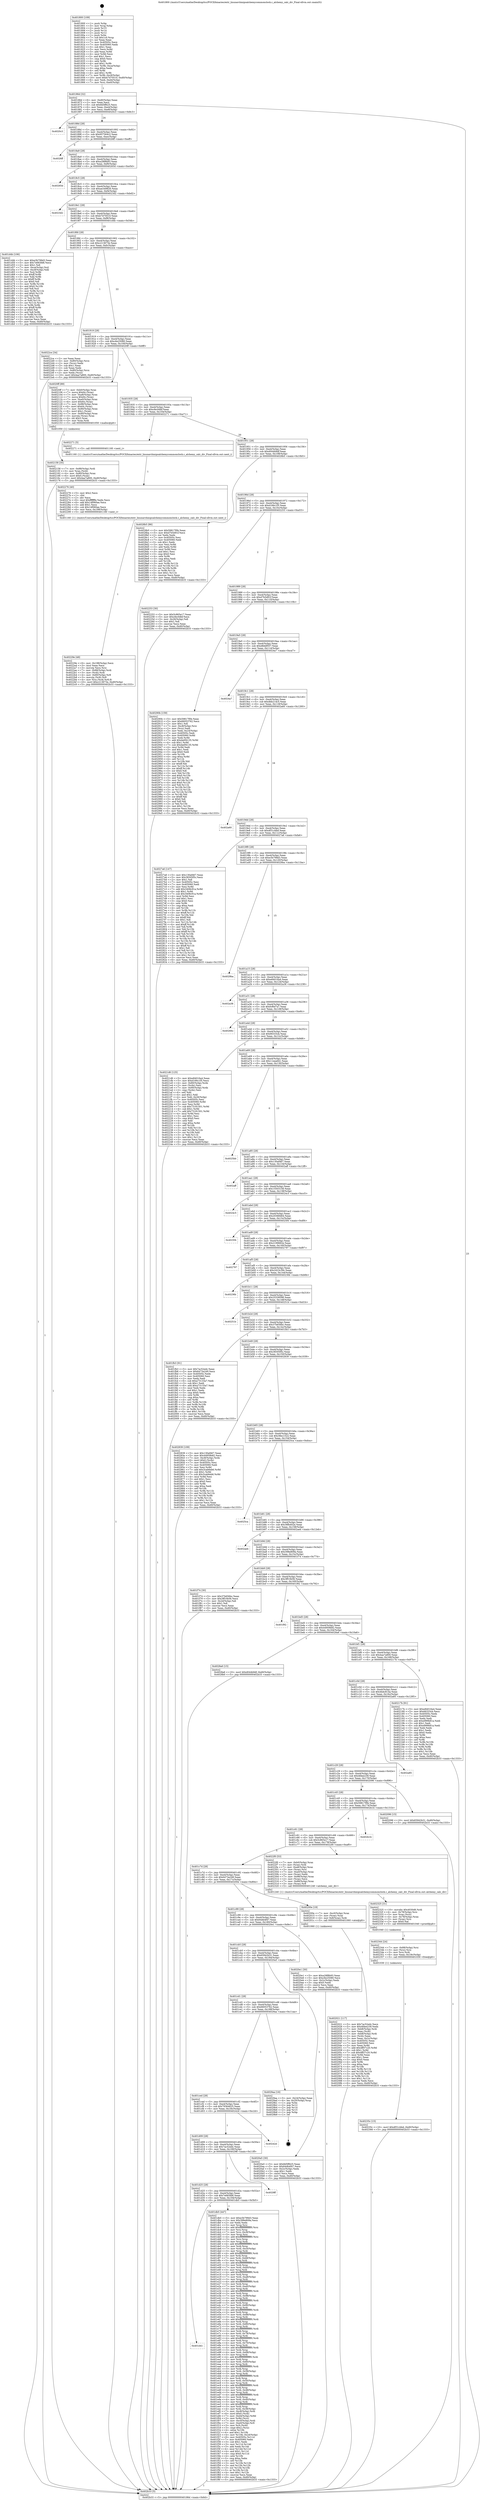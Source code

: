 digraph "0x401800" {
  label = "0x401800 (/mnt/c/Users/mathe/Desktop/tcc/POCII/binaries/extr_linuxarchmipsalchemycommonclock.c_alchemy_calc_div_Final-ollvm.out::main(0))"
  labelloc = "t"
  node[shape=record]

  Entry [label="",width=0.3,height=0.3,shape=circle,fillcolor=black,style=filled]
  "0x40186d" [label="{
     0x40186d [32]\l
     | [instrs]\l
     &nbsp;&nbsp;0x40186d \<+6\>: mov -0xd0(%rbp),%eax\l
     &nbsp;&nbsp;0x401873 \<+2\>: mov %eax,%ecx\l
     &nbsp;&nbsp;0x401875 \<+6\>: sub $0x8d5ff425,%ecx\l
     &nbsp;&nbsp;0x40187b \<+6\>: mov %eax,-0xe4(%rbp)\l
     &nbsp;&nbsp;0x401881 \<+6\>: mov %ecx,-0xe8(%rbp)\l
     &nbsp;&nbsp;0x401887 \<+6\>: je 00000000004020c3 \<main+0x8c3\>\l
  }"]
  "0x4020c3" [label="{
     0x4020c3\l
  }", style=dashed]
  "0x40188d" [label="{
     0x40188d [28]\l
     | [instrs]\l
     &nbsp;&nbsp;0x40188d \<+5\>: jmp 0000000000401892 \<main+0x92\>\l
     &nbsp;&nbsp;0x401892 \<+6\>: mov -0xe4(%rbp),%eax\l
     &nbsp;&nbsp;0x401898 \<+5\>: sub $0x957564c2,%eax\l
     &nbsp;&nbsp;0x40189d \<+6\>: mov %eax,-0xec(%rbp)\l
     &nbsp;&nbsp;0x4018a3 \<+6\>: je 00000000004026ff \<main+0xeff\>\l
  }"]
  Exit [label="",width=0.3,height=0.3,shape=circle,fillcolor=black,style=filled,peripheries=2]
  "0x4026ff" [label="{
     0x4026ff\l
  }", style=dashed]
  "0x4018a9" [label="{
     0x4018a9 [28]\l
     | [instrs]\l
     &nbsp;&nbsp;0x4018a9 \<+5\>: jmp 00000000004018ae \<main+0xae\>\l
     &nbsp;&nbsp;0x4018ae \<+6\>: mov -0xe4(%rbp),%eax\l
     &nbsp;&nbsp;0x4018b4 \<+5\>: sub $0xa28f8b93,%eax\l
     &nbsp;&nbsp;0x4018b9 \<+6\>: mov %eax,-0xf0(%rbp)\l
     &nbsp;&nbsp;0x4018bf \<+6\>: je 000000000040265d \<main+0xe5d\>\l
  }"]
  "0x40235c" [label="{
     0x40235c [15]\l
     | [instrs]\l
     &nbsp;&nbsp;0x40235c \<+10\>: movl $0xdf31cbbd,-0xd0(%rbp)\l
     &nbsp;&nbsp;0x402366 \<+5\>: jmp 0000000000402b33 \<main+0x1333\>\l
  }"]
  "0x40265d" [label="{
     0x40265d\l
  }", style=dashed]
  "0x4018c5" [label="{
     0x4018c5 [28]\l
     | [instrs]\l
     &nbsp;&nbsp;0x4018c5 \<+5\>: jmp 00000000004018ca \<main+0xca\>\l
     &nbsp;&nbsp;0x4018ca \<+6\>: mov -0xe4(%rbp),%eax\l
     &nbsp;&nbsp;0x4018d0 \<+5\>: sub $0xae349826,%eax\l
     &nbsp;&nbsp;0x4018d5 \<+6\>: mov %eax,-0xf4(%rbp)\l
     &nbsp;&nbsp;0x4018db \<+6\>: je 00000000004023d2 \<main+0xbd2\>\l
  }"]
  "0x402344" [label="{
     0x402344 [24]\l
     | [instrs]\l
     &nbsp;&nbsp;0x402344 \<+7\>: mov -0x88(%rbp),%rsi\l
     &nbsp;&nbsp;0x40234b \<+3\>: mov (%rsi),%rsi\l
     &nbsp;&nbsp;0x40234e \<+3\>: mov %rsi,%rdi\l
     &nbsp;&nbsp;0x402351 \<+6\>: mov %eax,-0x19c(%rbp)\l
     &nbsp;&nbsp;0x402357 \<+5\>: call 0000000000401030 \<free@plt\>\l
     | [calls]\l
     &nbsp;&nbsp;0x401030 \{1\} (unknown)\l
  }"]
  "0x4023d2" [label="{
     0x4023d2\l
  }", style=dashed]
  "0x4018e1" [label="{
     0x4018e1 [28]\l
     | [instrs]\l
     &nbsp;&nbsp;0x4018e1 \<+5\>: jmp 00000000004018e6 \<main+0xe6\>\l
     &nbsp;&nbsp;0x4018e6 \<+6\>: mov -0xe4(%rbp),%eax\l
     &nbsp;&nbsp;0x4018ec \<+5\>: sub $0xb7d70510,%eax\l
     &nbsp;&nbsp;0x4018f1 \<+6\>: mov %eax,-0xf8(%rbp)\l
     &nbsp;&nbsp;0x4018f7 \<+6\>: je 0000000000401d4b \<main+0x54b\>\l
  }"]
  "0x402325" [label="{
     0x402325 [31]\l
     | [instrs]\l
     &nbsp;&nbsp;0x402325 \<+10\>: movabs $0x4030d6,%rdi\l
     &nbsp;&nbsp;0x40232f \<+4\>: mov -0x78(%rbp),%rsi\l
     &nbsp;&nbsp;0x402333 \<+3\>: mov %rax,(%rsi)\l
     &nbsp;&nbsp;0x402336 \<+4\>: mov -0x78(%rbp),%rax\l
     &nbsp;&nbsp;0x40233a \<+3\>: mov (%rax),%rsi\l
     &nbsp;&nbsp;0x40233d \<+2\>: mov $0x0,%al\l
     &nbsp;&nbsp;0x40233f \<+5\>: call 0000000000401040 \<printf@plt\>\l
     | [calls]\l
     &nbsp;&nbsp;0x401040 \{1\} (unknown)\l
  }"]
  "0x401d4b" [label="{
     0x401d4b [106]\l
     | [instrs]\l
     &nbsp;&nbsp;0x401d4b \<+5\>: mov $0xe3b799d3,%eax\l
     &nbsp;&nbsp;0x401d50 \<+5\>: mov $0x7e683fd6,%ecx\l
     &nbsp;&nbsp;0x401d55 \<+2\>: mov $0x1,%dl\l
     &nbsp;&nbsp;0x401d57 \<+7\>: mov -0xca(%rbp),%sil\l
     &nbsp;&nbsp;0x401d5e \<+7\>: mov -0xc9(%rbp),%dil\l
     &nbsp;&nbsp;0x401d65 \<+3\>: mov %sil,%r8b\l
     &nbsp;&nbsp;0x401d68 \<+4\>: xor $0xff,%r8b\l
     &nbsp;&nbsp;0x401d6c \<+3\>: mov %dil,%r9b\l
     &nbsp;&nbsp;0x401d6f \<+4\>: xor $0xff,%r9b\l
     &nbsp;&nbsp;0x401d73 \<+3\>: xor $0x0,%dl\l
     &nbsp;&nbsp;0x401d76 \<+3\>: mov %r8b,%r10b\l
     &nbsp;&nbsp;0x401d79 \<+4\>: and $0x0,%r10b\l
     &nbsp;&nbsp;0x401d7d \<+3\>: and %dl,%sil\l
     &nbsp;&nbsp;0x401d80 \<+3\>: mov %r9b,%r11b\l
     &nbsp;&nbsp;0x401d83 \<+4\>: and $0x0,%r11b\l
     &nbsp;&nbsp;0x401d87 \<+3\>: and %dl,%dil\l
     &nbsp;&nbsp;0x401d8a \<+3\>: or %sil,%r10b\l
     &nbsp;&nbsp;0x401d8d \<+3\>: or %dil,%r11b\l
     &nbsp;&nbsp;0x401d90 \<+3\>: xor %r11b,%r10b\l
     &nbsp;&nbsp;0x401d93 \<+3\>: or %r9b,%r8b\l
     &nbsp;&nbsp;0x401d96 \<+4\>: xor $0xff,%r8b\l
     &nbsp;&nbsp;0x401d9a \<+3\>: or $0x0,%dl\l
     &nbsp;&nbsp;0x401d9d \<+3\>: and %dl,%r8b\l
     &nbsp;&nbsp;0x401da0 \<+3\>: or %r8b,%r10b\l
     &nbsp;&nbsp;0x401da3 \<+4\>: test $0x1,%r10b\l
     &nbsp;&nbsp;0x401da7 \<+3\>: cmovne %ecx,%eax\l
     &nbsp;&nbsp;0x401daa \<+6\>: mov %eax,-0xd0(%rbp)\l
     &nbsp;&nbsp;0x401db0 \<+5\>: jmp 0000000000402b33 \<main+0x1333\>\l
  }"]
  "0x4018fd" [label="{
     0x4018fd [28]\l
     | [instrs]\l
     &nbsp;&nbsp;0x4018fd \<+5\>: jmp 0000000000401902 \<main+0x102\>\l
     &nbsp;&nbsp;0x401902 \<+6\>: mov -0xe4(%rbp),%eax\l
     &nbsp;&nbsp;0x401908 \<+5\>: sub $0xc213673e,%eax\l
     &nbsp;&nbsp;0x40190d \<+6\>: mov %eax,-0xfc(%rbp)\l
     &nbsp;&nbsp;0x401913 \<+6\>: je 00000000004022ce \<main+0xace\>\l
  }"]
  "0x402b33" [label="{
     0x402b33 [5]\l
     | [instrs]\l
     &nbsp;&nbsp;0x402b33 \<+5\>: jmp 000000000040186d \<main+0x6d\>\l
  }"]
  "0x401800" [label="{
     0x401800 [109]\l
     | [instrs]\l
     &nbsp;&nbsp;0x401800 \<+1\>: push %rbp\l
     &nbsp;&nbsp;0x401801 \<+3\>: mov %rsp,%rbp\l
     &nbsp;&nbsp;0x401804 \<+2\>: push %r15\l
     &nbsp;&nbsp;0x401806 \<+2\>: push %r14\l
     &nbsp;&nbsp;0x401808 \<+2\>: push %r12\l
     &nbsp;&nbsp;0x40180a \<+1\>: push %rbx\l
     &nbsp;&nbsp;0x40180b \<+7\>: sub $0x1c0,%rsp\l
     &nbsp;&nbsp;0x401812 \<+2\>: xor %eax,%eax\l
     &nbsp;&nbsp;0x401814 \<+7\>: mov 0x40505c,%ecx\l
     &nbsp;&nbsp;0x40181b \<+7\>: mov 0x405060,%edx\l
     &nbsp;&nbsp;0x401822 \<+3\>: sub $0x1,%eax\l
     &nbsp;&nbsp;0x401825 \<+3\>: mov %ecx,%r8d\l
     &nbsp;&nbsp;0x401828 \<+3\>: add %eax,%r8d\l
     &nbsp;&nbsp;0x40182b \<+4\>: imul %r8d,%ecx\l
     &nbsp;&nbsp;0x40182f \<+3\>: and $0x1,%ecx\l
     &nbsp;&nbsp;0x401832 \<+3\>: cmp $0x0,%ecx\l
     &nbsp;&nbsp;0x401835 \<+4\>: sete %r9b\l
     &nbsp;&nbsp;0x401839 \<+4\>: and $0x1,%r9b\l
     &nbsp;&nbsp;0x40183d \<+7\>: mov %r9b,-0xca(%rbp)\l
     &nbsp;&nbsp;0x401844 \<+3\>: cmp $0xa,%edx\l
     &nbsp;&nbsp;0x401847 \<+4\>: setl %r9b\l
     &nbsp;&nbsp;0x40184b \<+4\>: and $0x1,%r9b\l
     &nbsp;&nbsp;0x40184f \<+7\>: mov %r9b,-0xc9(%rbp)\l
     &nbsp;&nbsp;0x401856 \<+10\>: movl $0xb7d70510,-0xd0(%rbp)\l
     &nbsp;&nbsp;0x401860 \<+6\>: mov %edi,-0xd4(%rbp)\l
     &nbsp;&nbsp;0x401866 \<+7\>: mov %rsi,-0xe0(%rbp)\l
  }"]
  "0x40229e" [label="{
     0x40229e [48]\l
     | [instrs]\l
     &nbsp;&nbsp;0x40229e \<+6\>: mov -0x198(%rbp),%ecx\l
     &nbsp;&nbsp;0x4022a4 \<+3\>: imul %eax,%ecx\l
     &nbsp;&nbsp;0x4022a7 \<+3\>: movslq %ecx,%rsi\l
     &nbsp;&nbsp;0x4022aa \<+7\>: mov -0x88(%rbp),%rdi\l
     &nbsp;&nbsp;0x4022b1 \<+3\>: mov (%rdi),%rdi\l
     &nbsp;&nbsp;0x4022b4 \<+4\>: mov -0x80(%rbp),%r8\l
     &nbsp;&nbsp;0x4022b8 \<+3\>: movslq (%r8),%r8\l
     &nbsp;&nbsp;0x4022bb \<+4\>: mov %rsi,(%rdi,%r8,8)\l
     &nbsp;&nbsp;0x4022bf \<+10\>: movl $0xc213673e,-0xd0(%rbp)\l
     &nbsp;&nbsp;0x4022c9 \<+5\>: jmp 0000000000402b33 \<main+0x1333\>\l
  }"]
  "0x4022ce" [label="{
     0x4022ce [34]\l
     | [instrs]\l
     &nbsp;&nbsp;0x4022ce \<+2\>: xor %eax,%eax\l
     &nbsp;&nbsp;0x4022d0 \<+4\>: mov -0x80(%rbp),%rcx\l
     &nbsp;&nbsp;0x4022d4 \<+2\>: mov (%rcx),%edx\l
     &nbsp;&nbsp;0x4022d6 \<+3\>: sub $0x1,%eax\l
     &nbsp;&nbsp;0x4022d9 \<+2\>: sub %eax,%edx\l
     &nbsp;&nbsp;0x4022db \<+4\>: mov -0x80(%rbp),%rcx\l
     &nbsp;&nbsp;0x4022df \<+2\>: mov %edx,(%rcx)\l
     &nbsp;&nbsp;0x4022e1 \<+10\>: movl $0x4aa7a800,-0xd0(%rbp)\l
     &nbsp;&nbsp;0x4022eb \<+5\>: jmp 0000000000402b33 \<main+0x1333\>\l
  }"]
  "0x401919" [label="{
     0x401919 [28]\l
     | [instrs]\l
     &nbsp;&nbsp;0x401919 \<+5\>: jmp 000000000040191e \<main+0x11e\>\l
     &nbsp;&nbsp;0x40191e \<+6\>: mov -0xe4(%rbp),%eax\l
     &nbsp;&nbsp;0x401924 \<+5\>: sub $0xc6e25080,%eax\l
     &nbsp;&nbsp;0x401929 \<+6\>: mov %eax,-0x100(%rbp)\l
     &nbsp;&nbsp;0x40192f \<+6\>: je 00000000004020ff \<main+0x8ff\>\l
  }"]
  "0x402276" [label="{
     0x402276 [40]\l
     | [instrs]\l
     &nbsp;&nbsp;0x402276 \<+5\>: mov $0x2,%ecx\l
     &nbsp;&nbsp;0x40227b \<+1\>: cltd\l
     &nbsp;&nbsp;0x40227c \<+2\>: idiv %ecx\l
     &nbsp;&nbsp;0x40227e \<+6\>: imul $0xfffffffe,%edx,%ecx\l
     &nbsp;&nbsp;0x402284 \<+6\>: add $0x14f060ae,%ecx\l
     &nbsp;&nbsp;0x40228a \<+3\>: add $0x1,%ecx\l
     &nbsp;&nbsp;0x40228d \<+6\>: sub $0x14f060ae,%ecx\l
     &nbsp;&nbsp;0x402293 \<+6\>: mov %ecx,-0x198(%rbp)\l
     &nbsp;&nbsp;0x402299 \<+5\>: call 0000000000401160 \<next_i\>\l
     | [calls]\l
     &nbsp;&nbsp;0x401160 \{1\} (/mnt/c/Users/mathe/Desktop/tcc/POCII/binaries/extr_linuxarchmipsalchemycommonclock.c_alchemy_calc_div_Final-ollvm.out::next_i)\l
  }"]
  "0x4020ff" [label="{
     0x4020ff [89]\l
     | [instrs]\l
     &nbsp;&nbsp;0x4020ff \<+7\>: mov -0xb0(%rbp),%rax\l
     &nbsp;&nbsp;0x402106 \<+7\>: movq $0x64,(%rax)\l
     &nbsp;&nbsp;0x40210d \<+7\>: mov -0xa8(%rbp),%rax\l
     &nbsp;&nbsp;0x402114 \<+7\>: movq $0x64,(%rax)\l
     &nbsp;&nbsp;0x40211b \<+7\>: mov -0xa0(%rbp),%rax\l
     &nbsp;&nbsp;0x402122 \<+6\>: movl $0x64,(%rax)\l
     &nbsp;&nbsp;0x402128 \<+7\>: mov -0x98(%rbp),%rax\l
     &nbsp;&nbsp;0x40212f \<+6\>: movl $0x64,(%rax)\l
     &nbsp;&nbsp;0x402135 \<+7\>: mov -0x90(%rbp),%rax\l
     &nbsp;&nbsp;0x40213c \<+6\>: movl $0x1,(%rax)\l
     &nbsp;&nbsp;0x402142 \<+7\>: mov -0x90(%rbp),%rax\l
     &nbsp;&nbsp;0x402149 \<+3\>: movslq (%rax),%rax\l
     &nbsp;&nbsp;0x40214c \<+4\>: shl $0x3,%rax\l
     &nbsp;&nbsp;0x402150 \<+3\>: mov %rax,%rdi\l
     &nbsp;&nbsp;0x402153 \<+5\>: call 0000000000401050 \<malloc@plt\>\l
     | [calls]\l
     &nbsp;&nbsp;0x401050 \{1\} (unknown)\l
  }"]
  "0x401935" [label="{
     0x401935 [28]\l
     | [instrs]\l
     &nbsp;&nbsp;0x401935 \<+5\>: jmp 000000000040193a \<main+0x13a\>\l
     &nbsp;&nbsp;0x40193a \<+6\>: mov -0xe4(%rbp),%eax\l
     &nbsp;&nbsp;0x401940 \<+5\>: sub $0xcfec0dbf,%eax\l
     &nbsp;&nbsp;0x401945 \<+6\>: mov %eax,-0x104(%rbp)\l
     &nbsp;&nbsp;0x40194b \<+6\>: je 0000000000402271 \<main+0xa71\>\l
  }"]
  "0x402158" [label="{
     0x402158 [35]\l
     | [instrs]\l
     &nbsp;&nbsp;0x402158 \<+7\>: mov -0x88(%rbp),%rdi\l
     &nbsp;&nbsp;0x40215f \<+3\>: mov %rax,(%rdi)\l
     &nbsp;&nbsp;0x402162 \<+4\>: mov -0x80(%rbp),%rax\l
     &nbsp;&nbsp;0x402166 \<+6\>: movl $0x0,(%rax)\l
     &nbsp;&nbsp;0x40216c \<+10\>: movl $0x4aa7a800,-0xd0(%rbp)\l
     &nbsp;&nbsp;0x402176 \<+5\>: jmp 0000000000402b33 \<main+0x1333\>\l
  }"]
  "0x402271" [label="{
     0x402271 [5]\l
     | [instrs]\l
     &nbsp;&nbsp;0x402271 \<+5\>: call 0000000000401160 \<next_i\>\l
     | [calls]\l
     &nbsp;&nbsp;0x401160 \{1\} (/mnt/c/Users/mathe/Desktop/tcc/POCII/binaries/extr_linuxarchmipsalchemycommonclock.c_alchemy_calc_div_Final-ollvm.out::next_i)\l
  }"]
  "0x401951" [label="{
     0x401951 [28]\l
     | [instrs]\l
     &nbsp;&nbsp;0x401951 \<+5\>: jmp 0000000000401956 \<main+0x156\>\l
     &nbsp;&nbsp;0x401956 \<+6\>: mov -0xe4(%rbp),%eax\l
     &nbsp;&nbsp;0x40195c \<+5\>: sub $0xd044b9df,%eax\l
     &nbsp;&nbsp;0x401961 \<+6\>: mov %eax,-0x108(%rbp)\l
     &nbsp;&nbsp;0x401967 \<+6\>: je 00000000004028b5 \<main+0x10b5\>\l
  }"]
  "0x402021" [label="{
     0x402021 [117]\l
     | [instrs]\l
     &nbsp;&nbsp;0x402021 \<+5\>: mov $0x7ac52edc,%ecx\l
     &nbsp;&nbsp;0x402026 \<+5\>: mov $0x4fdee239,%edx\l
     &nbsp;&nbsp;0x40202b \<+7\>: mov -0xb8(%rbp),%rdi\l
     &nbsp;&nbsp;0x402032 \<+2\>: mov %eax,(%rdi)\l
     &nbsp;&nbsp;0x402034 \<+7\>: mov -0xb8(%rbp),%rdi\l
     &nbsp;&nbsp;0x40203b \<+2\>: mov (%rdi),%eax\l
     &nbsp;&nbsp;0x40203d \<+3\>: mov %eax,-0x2c(%rbp)\l
     &nbsp;&nbsp;0x402040 \<+7\>: mov 0x40505c,%eax\l
     &nbsp;&nbsp;0x402047 \<+7\>: mov 0x405060,%esi\l
     &nbsp;&nbsp;0x40204e \<+3\>: mov %eax,%r8d\l
     &nbsp;&nbsp;0x402051 \<+7\>: add $0x4ff37c20,%r8d\l
     &nbsp;&nbsp;0x402058 \<+4\>: sub $0x1,%r8d\l
     &nbsp;&nbsp;0x40205c \<+7\>: sub $0x4ff37c20,%r8d\l
     &nbsp;&nbsp;0x402063 \<+4\>: imul %r8d,%eax\l
     &nbsp;&nbsp;0x402067 \<+3\>: and $0x1,%eax\l
     &nbsp;&nbsp;0x40206a \<+3\>: cmp $0x0,%eax\l
     &nbsp;&nbsp;0x40206d \<+4\>: sete %r9b\l
     &nbsp;&nbsp;0x402071 \<+3\>: cmp $0xa,%esi\l
     &nbsp;&nbsp;0x402074 \<+4\>: setl %r10b\l
     &nbsp;&nbsp;0x402078 \<+3\>: mov %r9b,%r11b\l
     &nbsp;&nbsp;0x40207b \<+3\>: and %r10b,%r11b\l
     &nbsp;&nbsp;0x40207e \<+3\>: xor %r10b,%r9b\l
     &nbsp;&nbsp;0x402081 \<+3\>: or %r9b,%r11b\l
     &nbsp;&nbsp;0x402084 \<+4\>: test $0x1,%r11b\l
     &nbsp;&nbsp;0x402088 \<+3\>: cmovne %edx,%ecx\l
     &nbsp;&nbsp;0x40208b \<+6\>: mov %ecx,-0xd0(%rbp)\l
     &nbsp;&nbsp;0x402091 \<+5\>: jmp 0000000000402b33 \<main+0x1333\>\l
  }"]
  "0x4028b5" [label="{
     0x4028b5 [86]\l
     | [instrs]\l
     &nbsp;&nbsp;0x4028b5 \<+5\>: mov $0x59817f0b,%eax\l
     &nbsp;&nbsp;0x4028ba \<+5\>: mov $0xd7b5d91f,%ecx\l
     &nbsp;&nbsp;0x4028bf \<+2\>: xor %edx,%edx\l
     &nbsp;&nbsp;0x4028c1 \<+7\>: mov 0x40505c,%esi\l
     &nbsp;&nbsp;0x4028c8 \<+7\>: mov 0x405060,%edi\l
     &nbsp;&nbsp;0x4028cf \<+3\>: sub $0x1,%edx\l
     &nbsp;&nbsp;0x4028d2 \<+3\>: mov %esi,%r8d\l
     &nbsp;&nbsp;0x4028d5 \<+3\>: add %edx,%r8d\l
     &nbsp;&nbsp;0x4028d8 \<+4\>: imul %r8d,%esi\l
     &nbsp;&nbsp;0x4028dc \<+3\>: and $0x1,%esi\l
     &nbsp;&nbsp;0x4028df \<+3\>: cmp $0x0,%esi\l
     &nbsp;&nbsp;0x4028e2 \<+4\>: sete %r9b\l
     &nbsp;&nbsp;0x4028e6 \<+3\>: cmp $0xa,%edi\l
     &nbsp;&nbsp;0x4028e9 \<+4\>: setl %r10b\l
     &nbsp;&nbsp;0x4028ed \<+3\>: mov %r9b,%r11b\l
     &nbsp;&nbsp;0x4028f0 \<+3\>: and %r10b,%r11b\l
     &nbsp;&nbsp;0x4028f3 \<+3\>: xor %r10b,%r9b\l
     &nbsp;&nbsp;0x4028f6 \<+3\>: or %r9b,%r11b\l
     &nbsp;&nbsp;0x4028f9 \<+4\>: test $0x1,%r11b\l
     &nbsp;&nbsp;0x4028fd \<+3\>: cmovne %ecx,%eax\l
     &nbsp;&nbsp;0x402900 \<+6\>: mov %eax,-0xd0(%rbp)\l
     &nbsp;&nbsp;0x402906 \<+5\>: jmp 0000000000402b33 \<main+0x1333\>\l
  }"]
  "0x40196d" [label="{
     0x40196d [28]\l
     | [instrs]\l
     &nbsp;&nbsp;0x40196d \<+5\>: jmp 0000000000401972 \<main+0x172\>\l
     &nbsp;&nbsp;0x401972 \<+6\>: mov -0xe4(%rbp),%eax\l
     &nbsp;&nbsp;0x401978 \<+5\>: sub $0xd166c1f5,%eax\l
     &nbsp;&nbsp;0x40197d \<+6\>: mov %eax,-0x10c(%rbp)\l
     &nbsp;&nbsp;0x401983 \<+6\>: je 0000000000402253 \<main+0xa53\>\l
  }"]
  "0x401d41" [label="{
     0x401d41\l
  }", style=dashed]
  "0x402253" [label="{
     0x402253 [30]\l
     | [instrs]\l
     &nbsp;&nbsp;0x402253 \<+5\>: mov $0x5c865e17,%eax\l
     &nbsp;&nbsp;0x402258 \<+5\>: mov $0xcfec0dbf,%ecx\l
     &nbsp;&nbsp;0x40225d \<+3\>: mov -0x26(%rbp),%dl\l
     &nbsp;&nbsp;0x402260 \<+3\>: test $0x1,%dl\l
     &nbsp;&nbsp;0x402263 \<+3\>: cmovne %ecx,%eax\l
     &nbsp;&nbsp;0x402266 \<+6\>: mov %eax,-0xd0(%rbp)\l
     &nbsp;&nbsp;0x40226c \<+5\>: jmp 0000000000402b33 \<main+0x1333\>\l
  }"]
  "0x401989" [label="{
     0x401989 [28]\l
     | [instrs]\l
     &nbsp;&nbsp;0x401989 \<+5\>: jmp 000000000040198e \<main+0x18e\>\l
     &nbsp;&nbsp;0x40198e \<+6\>: mov -0xe4(%rbp),%eax\l
     &nbsp;&nbsp;0x401994 \<+5\>: sub $0xd7b5d91f,%eax\l
     &nbsp;&nbsp;0x401999 \<+6\>: mov %eax,-0x110(%rbp)\l
     &nbsp;&nbsp;0x40199f \<+6\>: je 000000000040290b \<main+0x110b\>\l
  }"]
  "0x401db5" [label="{
     0x401db5 [447]\l
     | [instrs]\l
     &nbsp;&nbsp;0x401db5 \<+5\>: mov $0xe3b799d3,%eax\l
     &nbsp;&nbsp;0x401dba \<+5\>: mov $0x398e809a,%ecx\l
     &nbsp;&nbsp;0x401dbf \<+2\>: xor %edx,%edx\l
     &nbsp;&nbsp;0x401dc1 \<+3\>: mov %rsp,%rsi\l
     &nbsp;&nbsp;0x401dc4 \<+4\>: add $0xfffffffffffffff0,%rsi\l
     &nbsp;&nbsp;0x401dc8 \<+3\>: mov %rsi,%rsp\l
     &nbsp;&nbsp;0x401dcb \<+7\>: mov %rsi,-0xc8(%rbp)\l
     &nbsp;&nbsp;0x401dd2 \<+3\>: mov %rsp,%rsi\l
     &nbsp;&nbsp;0x401dd5 \<+4\>: add $0xfffffffffffffff0,%rsi\l
     &nbsp;&nbsp;0x401dd9 \<+3\>: mov %rsi,%rsp\l
     &nbsp;&nbsp;0x401ddc \<+3\>: mov %rsp,%rdi\l
     &nbsp;&nbsp;0x401ddf \<+4\>: add $0xfffffffffffffff0,%rdi\l
     &nbsp;&nbsp;0x401de3 \<+3\>: mov %rdi,%rsp\l
     &nbsp;&nbsp;0x401de6 \<+7\>: mov %rdi,-0xc0(%rbp)\l
     &nbsp;&nbsp;0x401ded \<+3\>: mov %rsp,%rdi\l
     &nbsp;&nbsp;0x401df0 \<+4\>: add $0xfffffffffffffff0,%rdi\l
     &nbsp;&nbsp;0x401df4 \<+3\>: mov %rdi,%rsp\l
     &nbsp;&nbsp;0x401df7 \<+7\>: mov %rdi,-0xb8(%rbp)\l
     &nbsp;&nbsp;0x401dfe \<+3\>: mov %rsp,%rdi\l
     &nbsp;&nbsp;0x401e01 \<+4\>: add $0xfffffffffffffff0,%rdi\l
     &nbsp;&nbsp;0x401e05 \<+3\>: mov %rdi,%rsp\l
     &nbsp;&nbsp;0x401e08 \<+7\>: mov %rdi,-0xb0(%rbp)\l
     &nbsp;&nbsp;0x401e0f \<+3\>: mov %rsp,%rdi\l
     &nbsp;&nbsp;0x401e12 \<+4\>: add $0xfffffffffffffff0,%rdi\l
     &nbsp;&nbsp;0x401e16 \<+3\>: mov %rdi,%rsp\l
     &nbsp;&nbsp;0x401e19 \<+7\>: mov %rdi,-0xa8(%rbp)\l
     &nbsp;&nbsp;0x401e20 \<+3\>: mov %rsp,%rdi\l
     &nbsp;&nbsp;0x401e23 \<+4\>: add $0xfffffffffffffff0,%rdi\l
     &nbsp;&nbsp;0x401e27 \<+3\>: mov %rdi,%rsp\l
     &nbsp;&nbsp;0x401e2a \<+7\>: mov %rdi,-0xa0(%rbp)\l
     &nbsp;&nbsp;0x401e31 \<+3\>: mov %rsp,%rdi\l
     &nbsp;&nbsp;0x401e34 \<+4\>: add $0xfffffffffffffff0,%rdi\l
     &nbsp;&nbsp;0x401e38 \<+3\>: mov %rdi,%rsp\l
     &nbsp;&nbsp;0x401e3b \<+7\>: mov %rdi,-0x98(%rbp)\l
     &nbsp;&nbsp;0x401e42 \<+3\>: mov %rsp,%rdi\l
     &nbsp;&nbsp;0x401e45 \<+4\>: add $0xfffffffffffffff0,%rdi\l
     &nbsp;&nbsp;0x401e49 \<+3\>: mov %rdi,%rsp\l
     &nbsp;&nbsp;0x401e4c \<+7\>: mov %rdi,-0x90(%rbp)\l
     &nbsp;&nbsp;0x401e53 \<+3\>: mov %rsp,%rdi\l
     &nbsp;&nbsp;0x401e56 \<+4\>: add $0xfffffffffffffff0,%rdi\l
     &nbsp;&nbsp;0x401e5a \<+3\>: mov %rdi,%rsp\l
     &nbsp;&nbsp;0x401e5d \<+7\>: mov %rdi,-0x88(%rbp)\l
     &nbsp;&nbsp;0x401e64 \<+3\>: mov %rsp,%rdi\l
     &nbsp;&nbsp;0x401e67 \<+4\>: add $0xfffffffffffffff0,%rdi\l
     &nbsp;&nbsp;0x401e6b \<+3\>: mov %rdi,%rsp\l
     &nbsp;&nbsp;0x401e6e \<+4\>: mov %rdi,-0x80(%rbp)\l
     &nbsp;&nbsp;0x401e72 \<+3\>: mov %rsp,%rdi\l
     &nbsp;&nbsp;0x401e75 \<+4\>: add $0xfffffffffffffff0,%rdi\l
     &nbsp;&nbsp;0x401e79 \<+3\>: mov %rdi,%rsp\l
     &nbsp;&nbsp;0x401e7c \<+4\>: mov %rdi,-0x78(%rbp)\l
     &nbsp;&nbsp;0x401e80 \<+3\>: mov %rsp,%rdi\l
     &nbsp;&nbsp;0x401e83 \<+4\>: add $0xfffffffffffffff0,%rdi\l
     &nbsp;&nbsp;0x401e87 \<+3\>: mov %rdi,%rsp\l
     &nbsp;&nbsp;0x401e8a \<+4\>: mov %rdi,-0x70(%rbp)\l
     &nbsp;&nbsp;0x401e8e \<+3\>: mov %rsp,%rdi\l
     &nbsp;&nbsp;0x401e91 \<+4\>: add $0xfffffffffffffff0,%rdi\l
     &nbsp;&nbsp;0x401e95 \<+3\>: mov %rdi,%rsp\l
     &nbsp;&nbsp;0x401e98 \<+4\>: mov %rdi,-0x68(%rbp)\l
     &nbsp;&nbsp;0x401e9c \<+3\>: mov %rsp,%rdi\l
     &nbsp;&nbsp;0x401e9f \<+4\>: add $0xfffffffffffffff0,%rdi\l
     &nbsp;&nbsp;0x401ea3 \<+3\>: mov %rdi,%rsp\l
     &nbsp;&nbsp;0x401ea6 \<+4\>: mov %rdi,-0x60(%rbp)\l
     &nbsp;&nbsp;0x401eaa \<+3\>: mov %rsp,%rdi\l
     &nbsp;&nbsp;0x401ead \<+4\>: add $0xfffffffffffffff0,%rdi\l
     &nbsp;&nbsp;0x401eb1 \<+3\>: mov %rdi,%rsp\l
     &nbsp;&nbsp;0x401eb4 \<+4\>: mov %rdi,-0x58(%rbp)\l
     &nbsp;&nbsp;0x401eb8 \<+3\>: mov %rsp,%rdi\l
     &nbsp;&nbsp;0x401ebb \<+4\>: add $0xfffffffffffffff0,%rdi\l
     &nbsp;&nbsp;0x401ebf \<+3\>: mov %rdi,%rsp\l
     &nbsp;&nbsp;0x401ec2 \<+4\>: mov %rdi,-0x50(%rbp)\l
     &nbsp;&nbsp;0x401ec6 \<+3\>: mov %rsp,%rdi\l
     &nbsp;&nbsp;0x401ec9 \<+4\>: add $0xfffffffffffffff0,%rdi\l
     &nbsp;&nbsp;0x401ecd \<+3\>: mov %rdi,%rsp\l
     &nbsp;&nbsp;0x401ed0 \<+4\>: mov %rdi,-0x48(%rbp)\l
     &nbsp;&nbsp;0x401ed4 \<+3\>: mov %rsp,%rdi\l
     &nbsp;&nbsp;0x401ed7 \<+4\>: add $0xfffffffffffffff0,%rdi\l
     &nbsp;&nbsp;0x401edb \<+3\>: mov %rdi,%rsp\l
     &nbsp;&nbsp;0x401ede \<+4\>: mov %rdi,-0x40(%rbp)\l
     &nbsp;&nbsp;0x401ee2 \<+3\>: mov %rsp,%rdi\l
     &nbsp;&nbsp;0x401ee5 \<+4\>: add $0xfffffffffffffff0,%rdi\l
     &nbsp;&nbsp;0x401ee9 \<+3\>: mov %rdi,%rsp\l
     &nbsp;&nbsp;0x401eec \<+4\>: mov %rdi,-0x38(%rbp)\l
     &nbsp;&nbsp;0x401ef0 \<+7\>: mov -0xc8(%rbp),%rdi\l
     &nbsp;&nbsp;0x401ef7 \<+6\>: movl $0x0,(%rdi)\l
     &nbsp;&nbsp;0x401efd \<+7\>: mov -0xd4(%rbp),%r8d\l
     &nbsp;&nbsp;0x401f04 \<+3\>: mov %r8d,(%rsi)\l
     &nbsp;&nbsp;0x401f07 \<+7\>: mov -0xc0(%rbp),%rdi\l
     &nbsp;&nbsp;0x401f0e \<+7\>: mov -0xe0(%rbp),%r9\l
     &nbsp;&nbsp;0x401f15 \<+3\>: mov %r9,(%rdi)\l
     &nbsp;&nbsp;0x401f18 \<+3\>: cmpl $0x2,(%rsi)\l
     &nbsp;&nbsp;0x401f1b \<+4\>: setne %r10b\l
     &nbsp;&nbsp;0x401f1f \<+4\>: and $0x1,%r10b\l
     &nbsp;&nbsp;0x401f23 \<+4\>: mov %r10b,-0x2d(%rbp)\l
     &nbsp;&nbsp;0x401f27 \<+8\>: mov 0x40505c,%r11d\l
     &nbsp;&nbsp;0x401f2f \<+7\>: mov 0x405060,%ebx\l
     &nbsp;&nbsp;0x401f36 \<+3\>: sub $0x1,%edx\l
     &nbsp;&nbsp;0x401f39 \<+3\>: mov %r11d,%r14d\l
     &nbsp;&nbsp;0x401f3c \<+3\>: add %edx,%r14d\l
     &nbsp;&nbsp;0x401f3f \<+4\>: imul %r14d,%r11d\l
     &nbsp;&nbsp;0x401f43 \<+4\>: and $0x1,%r11d\l
     &nbsp;&nbsp;0x401f47 \<+4\>: cmp $0x0,%r11d\l
     &nbsp;&nbsp;0x401f4b \<+4\>: sete %r10b\l
     &nbsp;&nbsp;0x401f4f \<+3\>: cmp $0xa,%ebx\l
     &nbsp;&nbsp;0x401f52 \<+4\>: setl %r15b\l
     &nbsp;&nbsp;0x401f56 \<+3\>: mov %r10b,%r12b\l
     &nbsp;&nbsp;0x401f59 \<+3\>: and %r15b,%r12b\l
     &nbsp;&nbsp;0x401f5c \<+3\>: xor %r15b,%r10b\l
     &nbsp;&nbsp;0x401f5f \<+3\>: or %r10b,%r12b\l
     &nbsp;&nbsp;0x401f62 \<+4\>: test $0x1,%r12b\l
     &nbsp;&nbsp;0x401f66 \<+3\>: cmovne %ecx,%eax\l
     &nbsp;&nbsp;0x401f69 \<+6\>: mov %eax,-0xd0(%rbp)\l
     &nbsp;&nbsp;0x401f6f \<+5\>: jmp 0000000000402b33 \<main+0x1333\>\l
  }"]
  "0x40290b" [label="{
     0x40290b [159]\l
     | [instrs]\l
     &nbsp;&nbsp;0x40290b \<+5\>: mov $0x59817f0b,%eax\l
     &nbsp;&nbsp;0x402910 \<+5\>: mov $0x66053762,%ecx\l
     &nbsp;&nbsp;0x402915 \<+2\>: mov $0x1,%dl\l
     &nbsp;&nbsp;0x402917 \<+7\>: mov -0xc8(%rbp),%rsi\l
     &nbsp;&nbsp;0x40291e \<+2\>: mov (%rsi),%edi\l
     &nbsp;&nbsp;0x402920 \<+3\>: mov %edi,-0x24(%rbp)\l
     &nbsp;&nbsp;0x402923 \<+7\>: mov 0x40505c,%edi\l
     &nbsp;&nbsp;0x40292a \<+8\>: mov 0x405060,%r8d\l
     &nbsp;&nbsp;0x402932 \<+3\>: mov %edi,%r9d\l
     &nbsp;&nbsp;0x402935 \<+7\>: add $0xda0f4135,%r9d\l
     &nbsp;&nbsp;0x40293c \<+4\>: sub $0x1,%r9d\l
     &nbsp;&nbsp;0x402940 \<+7\>: sub $0xda0f4135,%r9d\l
     &nbsp;&nbsp;0x402947 \<+4\>: imul %r9d,%edi\l
     &nbsp;&nbsp;0x40294b \<+3\>: and $0x1,%edi\l
     &nbsp;&nbsp;0x40294e \<+3\>: cmp $0x0,%edi\l
     &nbsp;&nbsp;0x402951 \<+4\>: sete %r10b\l
     &nbsp;&nbsp;0x402955 \<+4\>: cmp $0xa,%r8d\l
     &nbsp;&nbsp;0x402959 \<+4\>: setl %r11b\l
     &nbsp;&nbsp;0x40295d \<+3\>: mov %r10b,%bl\l
     &nbsp;&nbsp;0x402960 \<+3\>: xor $0xff,%bl\l
     &nbsp;&nbsp;0x402963 \<+3\>: mov %r11b,%r14b\l
     &nbsp;&nbsp;0x402966 \<+4\>: xor $0xff,%r14b\l
     &nbsp;&nbsp;0x40296a \<+3\>: xor $0x0,%dl\l
     &nbsp;&nbsp;0x40296d \<+3\>: mov %bl,%r15b\l
     &nbsp;&nbsp;0x402970 \<+4\>: and $0x0,%r15b\l
     &nbsp;&nbsp;0x402974 \<+3\>: and %dl,%r10b\l
     &nbsp;&nbsp;0x402977 \<+3\>: mov %r14b,%r12b\l
     &nbsp;&nbsp;0x40297a \<+4\>: and $0x0,%r12b\l
     &nbsp;&nbsp;0x40297e \<+3\>: and %dl,%r11b\l
     &nbsp;&nbsp;0x402981 \<+3\>: or %r10b,%r15b\l
     &nbsp;&nbsp;0x402984 \<+3\>: or %r11b,%r12b\l
     &nbsp;&nbsp;0x402987 \<+3\>: xor %r12b,%r15b\l
     &nbsp;&nbsp;0x40298a \<+3\>: or %r14b,%bl\l
     &nbsp;&nbsp;0x40298d \<+3\>: xor $0xff,%bl\l
     &nbsp;&nbsp;0x402990 \<+3\>: or $0x0,%dl\l
     &nbsp;&nbsp;0x402993 \<+2\>: and %dl,%bl\l
     &nbsp;&nbsp;0x402995 \<+3\>: or %bl,%r15b\l
     &nbsp;&nbsp;0x402998 \<+4\>: test $0x1,%r15b\l
     &nbsp;&nbsp;0x40299c \<+3\>: cmovne %ecx,%eax\l
     &nbsp;&nbsp;0x40299f \<+6\>: mov %eax,-0xd0(%rbp)\l
     &nbsp;&nbsp;0x4029a5 \<+5\>: jmp 0000000000402b33 \<main+0x1333\>\l
  }"]
  "0x4019a5" [label="{
     0x4019a5 [28]\l
     | [instrs]\l
     &nbsp;&nbsp;0x4019a5 \<+5\>: jmp 00000000004019aa \<main+0x1aa\>\l
     &nbsp;&nbsp;0x4019aa \<+6\>: mov -0xe4(%rbp),%eax\l
     &nbsp;&nbsp;0x4019b0 \<+5\>: sub $0xd8ddf557,%eax\l
     &nbsp;&nbsp;0x4019b5 \<+6\>: mov %eax,-0x114(%rbp)\l
     &nbsp;&nbsp;0x4019bb \<+6\>: je 00000000004024a7 \<main+0xca7\>\l
  }"]
  "0x401d25" [label="{
     0x401d25 [28]\l
     | [instrs]\l
     &nbsp;&nbsp;0x401d25 \<+5\>: jmp 0000000000401d2a \<main+0x52a\>\l
     &nbsp;&nbsp;0x401d2a \<+6\>: mov -0xe4(%rbp),%eax\l
     &nbsp;&nbsp;0x401d30 \<+5\>: sub $0x7e683fd6,%eax\l
     &nbsp;&nbsp;0x401d35 \<+6\>: mov %eax,-0x194(%rbp)\l
     &nbsp;&nbsp;0x401d3b \<+6\>: je 0000000000401db5 \<main+0x5b5\>\l
  }"]
  "0x4024a7" [label="{
     0x4024a7\l
  }", style=dashed]
  "0x4019c1" [label="{
     0x4019c1 [28]\l
     | [instrs]\l
     &nbsp;&nbsp;0x4019c1 \<+5\>: jmp 00000000004019c6 \<main+0x1c6\>\l
     &nbsp;&nbsp;0x4019c6 \<+6\>: mov -0xe4(%rbp),%eax\l
     &nbsp;&nbsp;0x4019cc \<+5\>: sub $0xdbb214c5,%eax\l
     &nbsp;&nbsp;0x4019d1 \<+6\>: mov %eax,-0x118(%rbp)\l
     &nbsp;&nbsp;0x4019d7 \<+6\>: je 0000000000402a60 \<main+0x1260\>\l
  }"]
  "0x4029ff" [label="{
     0x4029ff\l
  }", style=dashed]
  "0x402a60" [label="{
     0x402a60\l
  }", style=dashed]
  "0x4019dd" [label="{
     0x4019dd [28]\l
     | [instrs]\l
     &nbsp;&nbsp;0x4019dd \<+5\>: jmp 00000000004019e2 \<main+0x1e2\>\l
     &nbsp;&nbsp;0x4019e2 \<+6\>: mov -0xe4(%rbp),%eax\l
     &nbsp;&nbsp;0x4019e8 \<+5\>: sub $0xdf31cbbd,%eax\l
     &nbsp;&nbsp;0x4019ed \<+6\>: mov %eax,-0x11c(%rbp)\l
     &nbsp;&nbsp;0x4019f3 \<+6\>: je 00000000004027a6 \<main+0xfa6\>\l
  }"]
  "0x401d09" [label="{
     0x401d09 [28]\l
     | [instrs]\l
     &nbsp;&nbsp;0x401d09 \<+5\>: jmp 0000000000401d0e \<main+0x50e\>\l
     &nbsp;&nbsp;0x401d0e \<+6\>: mov -0xe4(%rbp),%eax\l
     &nbsp;&nbsp;0x401d14 \<+5\>: sub $0x7ac52edc,%eax\l
     &nbsp;&nbsp;0x401d19 \<+6\>: mov %eax,-0x190(%rbp)\l
     &nbsp;&nbsp;0x401d1f \<+6\>: je 00000000004029ff \<main+0x11ff\>\l
  }"]
  "0x4027a6" [label="{
     0x4027a6 [147]\l
     | [instrs]\l
     &nbsp;&nbsp;0x4027a6 \<+5\>: mov $0x130af467,%eax\l
     &nbsp;&nbsp;0x4027ab \<+5\>: mov $0x38305f5c,%ecx\l
     &nbsp;&nbsp;0x4027b0 \<+2\>: mov $0x1,%dl\l
     &nbsp;&nbsp;0x4027b2 \<+7\>: mov 0x40505c,%esi\l
     &nbsp;&nbsp;0x4027b9 \<+7\>: mov 0x405060,%edi\l
     &nbsp;&nbsp;0x4027c0 \<+3\>: mov %esi,%r8d\l
     &nbsp;&nbsp;0x4027c3 \<+7\>: add $0x3408c91a,%r8d\l
     &nbsp;&nbsp;0x4027ca \<+4\>: sub $0x1,%r8d\l
     &nbsp;&nbsp;0x4027ce \<+7\>: sub $0x3408c91a,%r8d\l
     &nbsp;&nbsp;0x4027d5 \<+4\>: imul %r8d,%esi\l
     &nbsp;&nbsp;0x4027d9 \<+3\>: and $0x1,%esi\l
     &nbsp;&nbsp;0x4027dc \<+3\>: cmp $0x0,%esi\l
     &nbsp;&nbsp;0x4027df \<+4\>: sete %r9b\l
     &nbsp;&nbsp;0x4027e3 \<+3\>: cmp $0xa,%edi\l
     &nbsp;&nbsp;0x4027e6 \<+4\>: setl %r10b\l
     &nbsp;&nbsp;0x4027ea \<+3\>: mov %r9b,%r11b\l
     &nbsp;&nbsp;0x4027ed \<+4\>: xor $0xff,%r11b\l
     &nbsp;&nbsp;0x4027f1 \<+3\>: mov %r10b,%bl\l
     &nbsp;&nbsp;0x4027f4 \<+3\>: xor $0xff,%bl\l
     &nbsp;&nbsp;0x4027f7 \<+3\>: xor $0x1,%dl\l
     &nbsp;&nbsp;0x4027fa \<+3\>: mov %r11b,%r14b\l
     &nbsp;&nbsp;0x4027fd \<+4\>: and $0xff,%r14b\l
     &nbsp;&nbsp;0x402801 \<+3\>: and %dl,%r9b\l
     &nbsp;&nbsp;0x402804 \<+3\>: mov %bl,%r15b\l
     &nbsp;&nbsp;0x402807 \<+4\>: and $0xff,%r15b\l
     &nbsp;&nbsp;0x40280b \<+3\>: and %dl,%r10b\l
     &nbsp;&nbsp;0x40280e \<+3\>: or %r9b,%r14b\l
     &nbsp;&nbsp;0x402811 \<+3\>: or %r10b,%r15b\l
     &nbsp;&nbsp;0x402814 \<+3\>: xor %r15b,%r14b\l
     &nbsp;&nbsp;0x402817 \<+3\>: or %bl,%r11b\l
     &nbsp;&nbsp;0x40281a \<+4\>: xor $0xff,%r11b\l
     &nbsp;&nbsp;0x40281e \<+3\>: or $0x1,%dl\l
     &nbsp;&nbsp;0x402821 \<+3\>: and %dl,%r11b\l
     &nbsp;&nbsp;0x402824 \<+3\>: or %r11b,%r14b\l
     &nbsp;&nbsp;0x402827 \<+4\>: test $0x1,%r14b\l
     &nbsp;&nbsp;0x40282b \<+3\>: cmovne %ecx,%eax\l
     &nbsp;&nbsp;0x40282e \<+6\>: mov %eax,-0xd0(%rbp)\l
     &nbsp;&nbsp;0x402834 \<+5\>: jmp 0000000000402b33 \<main+0x1333\>\l
  }"]
  "0x4019f9" [label="{
     0x4019f9 [28]\l
     | [instrs]\l
     &nbsp;&nbsp;0x4019f9 \<+5\>: jmp 00000000004019fe \<main+0x1fe\>\l
     &nbsp;&nbsp;0x4019fe \<+6\>: mov -0xe4(%rbp),%eax\l
     &nbsp;&nbsp;0x401a04 \<+5\>: sub $0xe3b799d3,%eax\l
     &nbsp;&nbsp;0x401a09 \<+6\>: mov %eax,-0x120(%rbp)\l
     &nbsp;&nbsp;0x401a0f \<+6\>: je 00000000004029ba \<main+0x11ba\>\l
  }"]
  "0x40242d" [label="{
     0x40242d\l
  }", style=dashed]
  "0x4029ba" [label="{
     0x4029ba\l
  }", style=dashed]
  "0x401a15" [label="{
     0x401a15 [28]\l
     | [instrs]\l
     &nbsp;&nbsp;0x401a15 \<+5\>: jmp 0000000000401a1a \<main+0x21a\>\l
     &nbsp;&nbsp;0x401a1a \<+6\>: mov -0xe4(%rbp),%eax\l
     &nbsp;&nbsp;0x401a20 \<+5\>: sub $0xe84016a4,%eax\l
     &nbsp;&nbsp;0x401a25 \<+6\>: mov %eax,-0x124(%rbp)\l
     &nbsp;&nbsp;0x401a2b \<+6\>: je 0000000000402a38 \<main+0x1238\>\l
  }"]
  "0x401ced" [label="{
     0x401ced [28]\l
     | [instrs]\l
     &nbsp;&nbsp;0x401ced \<+5\>: jmp 0000000000401cf2 \<main+0x4f2\>\l
     &nbsp;&nbsp;0x401cf2 \<+6\>: mov -0xe4(%rbp),%eax\l
     &nbsp;&nbsp;0x401cf8 \<+5\>: sub $0x79364625,%eax\l
     &nbsp;&nbsp;0x401cfd \<+6\>: mov %eax,-0x18c(%rbp)\l
     &nbsp;&nbsp;0x401d03 \<+6\>: je 000000000040242d \<main+0xc2d\>\l
  }"]
  "0x402a38" [label="{
     0x402a38\l
  }", style=dashed]
  "0x401a31" [label="{
     0x401a31 [28]\l
     | [instrs]\l
     &nbsp;&nbsp;0x401a31 \<+5\>: jmp 0000000000401a36 \<main+0x236\>\l
     &nbsp;&nbsp;0x401a36 \<+6\>: mov -0xe4(%rbp),%eax\l
     &nbsp;&nbsp;0x401a3c \<+5\>: sub $0xfcf6d7a7,%eax\l
     &nbsp;&nbsp;0x401a41 \<+6\>: mov %eax,-0x128(%rbp)\l
     &nbsp;&nbsp;0x401a47 \<+6\>: je 000000000040266c \<main+0xe6c\>\l
  }"]
  "0x4029aa" [label="{
     0x4029aa [16]\l
     | [instrs]\l
     &nbsp;&nbsp;0x4029aa \<+3\>: mov -0x24(%rbp),%eax\l
     &nbsp;&nbsp;0x4029ad \<+4\>: lea -0x20(%rbp),%rsp\l
     &nbsp;&nbsp;0x4029b1 \<+1\>: pop %rbx\l
     &nbsp;&nbsp;0x4029b2 \<+2\>: pop %r12\l
     &nbsp;&nbsp;0x4029b4 \<+2\>: pop %r14\l
     &nbsp;&nbsp;0x4029b6 \<+2\>: pop %r15\l
     &nbsp;&nbsp;0x4029b8 \<+1\>: pop %rbp\l
     &nbsp;&nbsp;0x4029b9 \<+1\>: ret\l
  }"]
  "0x40266c" [label="{
     0x40266c\l
  }", style=dashed]
  "0x401a4d" [label="{
     0x401a4d [28]\l
     | [instrs]\l
     &nbsp;&nbsp;0x401a4d \<+5\>: jmp 0000000000401a52 \<main+0x252\>\l
     &nbsp;&nbsp;0x401a52 \<+6\>: mov -0xe4(%rbp),%eax\l
     &nbsp;&nbsp;0x401a58 \<+5\>: sub $0x66333cb,%eax\l
     &nbsp;&nbsp;0x401a5d \<+6\>: mov %eax,-0x12c(%rbp)\l
     &nbsp;&nbsp;0x401a63 \<+6\>: je 00000000004021d6 \<main+0x9d6\>\l
  }"]
  "0x401cd1" [label="{
     0x401cd1 [28]\l
     | [instrs]\l
     &nbsp;&nbsp;0x401cd1 \<+5\>: jmp 0000000000401cd6 \<main+0x4d6\>\l
     &nbsp;&nbsp;0x401cd6 \<+6\>: mov -0xe4(%rbp),%eax\l
     &nbsp;&nbsp;0x401cdc \<+5\>: sub $0x66053762,%eax\l
     &nbsp;&nbsp;0x401ce1 \<+6\>: mov %eax,-0x188(%rbp)\l
     &nbsp;&nbsp;0x401ce7 \<+6\>: je 00000000004029aa \<main+0x11aa\>\l
  }"]
  "0x4021d6" [label="{
     0x4021d6 [125]\l
     | [instrs]\l
     &nbsp;&nbsp;0x4021d6 \<+5\>: mov $0xe84016a4,%eax\l
     &nbsp;&nbsp;0x4021db \<+5\>: mov $0xd166c1f5,%ecx\l
     &nbsp;&nbsp;0x4021e0 \<+4\>: mov -0x80(%rbp),%rdx\l
     &nbsp;&nbsp;0x4021e4 \<+2\>: mov (%rdx),%esi\l
     &nbsp;&nbsp;0x4021e6 \<+7\>: mov -0x90(%rbp),%rdx\l
     &nbsp;&nbsp;0x4021ed \<+2\>: cmp (%rdx),%esi\l
     &nbsp;&nbsp;0x4021ef \<+4\>: setl %dil\l
     &nbsp;&nbsp;0x4021f3 \<+4\>: and $0x1,%dil\l
     &nbsp;&nbsp;0x4021f7 \<+4\>: mov %dil,-0x26(%rbp)\l
     &nbsp;&nbsp;0x4021fb \<+7\>: mov 0x40505c,%esi\l
     &nbsp;&nbsp;0x402202 \<+8\>: mov 0x405060,%r8d\l
     &nbsp;&nbsp;0x40220a \<+3\>: mov %esi,%r9d\l
     &nbsp;&nbsp;0x40220d \<+7\>: sub $0x73181501,%r9d\l
     &nbsp;&nbsp;0x402214 \<+4\>: sub $0x1,%r9d\l
     &nbsp;&nbsp;0x402218 \<+7\>: add $0x73181501,%r9d\l
     &nbsp;&nbsp;0x40221f \<+4\>: imul %r9d,%esi\l
     &nbsp;&nbsp;0x402223 \<+3\>: and $0x1,%esi\l
     &nbsp;&nbsp;0x402226 \<+3\>: cmp $0x0,%esi\l
     &nbsp;&nbsp;0x402229 \<+4\>: sete %dil\l
     &nbsp;&nbsp;0x40222d \<+4\>: cmp $0xa,%r8d\l
     &nbsp;&nbsp;0x402231 \<+4\>: setl %r10b\l
     &nbsp;&nbsp;0x402235 \<+3\>: mov %dil,%r11b\l
     &nbsp;&nbsp;0x402238 \<+3\>: and %r10b,%r11b\l
     &nbsp;&nbsp;0x40223b \<+3\>: xor %r10b,%dil\l
     &nbsp;&nbsp;0x40223e \<+3\>: or %dil,%r11b\l
     &nbsp;&nbsp;0x402241 \<+4\>: test $0x1,%r11b\l
     &nbsp;&nbsp;0x402245 \<+3\>: cmovne %ecx,%eax\l
     &nbsp;&nbsp;0x402248 \<+6\>: mov %eax,-0xd0(%rbp)\l
     &nbsp;&nbsp;0x40224e \<+5\>: jmp 0000000000402b33 \<main+0x1333\>\l
  }"]
  "0x401a69" [label="{
     0x401a69 [28]\l
     | [instrs]\l
     &nbsp;&nbsp;0x401a69 \<+5\>: jmp 0000000000401a6e \<main+0x26e\>\l
     &nbsp;&nbsp;0x401a6e \<+6\>: mov -0xe4(%rbp),%eax\l
     &nbsp;&nbsp;0x401a74 \<+5\>: sub $0x11eea641,%eax\l
     &nbsp;&nbsp;0x401a79 \<+6\>: mov %eax,-0x130(%rbp)\l
     &nbsp;&nbsp;0x401a7f \<+6\>: je 00000000004025bb \<main+0xdbb\>\l
  }"]
  "0x4020a5" [label="{
     0x4020a5 [30]\l
     | [instrs]\l
     &nbsp;&nbsp;0x4020a5 \<+5\>: mov $0x8d5ff425,%eax\l
     &nbsp;&nbsp;0x4020aa \<+5\>: mov $0x64db4f47,%ecx\l
     &nbsp;&nbsp;0x4020af \<+3\>: mov -0x2c(%rbp),%edx\l
     &nbsp;&nbsp;0x4020b2 \<+3\>: cmp $0x1,%edx\l
     &nbsp;&nbsp;0x4020b5 \<+3\>: cmovl %ecx,%eax\l
     &nbsp;&nbsp;0x4020b8 \<+6\>: mov %eax,-0xd0(%rbp)\l
     &nbsp;&nbsp;0x4020be \<+5\>: jmp 0000000000402b33 \<main+0x1333\>\l
  }"]
  "0x4025bb" [label="{
     0x4025bb\l
  }", style=dashed]
  "0x401a85" [label="{
     0x401a85 [28]\l
     | [instrs]\l
     &nbsp;&nbsp;0x401a85 \<+5\>: jmp 0000000000401a8a \<main+0x28a\>\l
     &nbsp;&nbsp;0x401a8a \<+6\>: mov -0xe4(%rbp),%eax\l
     &nbsp;&nbsp;0x401a90 \<+5\>: sub $0x130af467,%eax\l
     &nbsp;&nbsp;0x401a95 \<+6\>: mov %eax,-0x134(%rbp)\l
     &nbsp;&nbsp;0x401a9b \<+6\>: je 0000000000402aff \<main+0x12ff\>\l
  }"]
  "0x401cb5" [label="{
     0x401cb5 [28]\l
     | [instrs]\l
     &nbsp;&nbsp;0x401cb5 \<+5\>: jmp 0000000000401cba \<main+0x4ba\>\l
     &nbsp;&nbsp;0x401cba \<+6\>: mov -0xe4(%rbp),%eax\l
     &nbsp;&nbsp;0x401cc0 \<+5\>: sub $0x65942b31,%eax\l
     &nbsp;&nbsp;0x401cc5 \<+6\>: mov %eax,-0x184(%rbp)\l
     &nbsp;&nbsp;0x401ccb \<+6\>: je 00000000004020a5 \<main+0x8a5\>\l
  }"]
  "0x402aff" [label="{
     0x402aff\l
  }", style=dashed]
  "0x401aa1" [label="{
     0x401aa1 [28]\l
     | [instrs]\l
     &nbsp;&nbsp;0x401aa1 \<+5\>: jmp 0000000000401aa6 \<main+0x2a6\>\l
     &nbsp;&nbsp;0x401aa6 \<+6\>: mov -0xe4(%rbp),%eax\l
     &nbsp;&nbsp;0x401aac \<+5\>: sub $0x15503158,%eax\l
     &nbsp;&nbsp;0x401ab1 \<+6\>: mov %eax,-0x138(%rbp)\l
     &nbsp;&nbsp;0x401ab7 \<+6\>: je 00000000004024c5 \<main+0xcc5\>\l
  }"]
  "0x4020e1" [label="{
     0x4020e1 [30]\l
     | [instrs]\l
     &nbsp;&nbsp;0x4020e1 \<+5\>: mov $0xa28f8b93,%eax\l
     &nbsp;&nbsp;0x4020e6 \<+5\>: mov $0xc6e25080,%ecx\l
     &nbsp;&nbsp;0x4020eb \<+3\>: mov -0x2c(%rbp),%edx\l
     &nbsp;&nbsp;0x4020ee \<+3\>: cmp $0x0,%edx\l
     &nbsp;&nbsp;0x4020f1 \<+3\>: cmove %ecx,%eax\l
     &nbsp;&nbsp;0x4020f4 \<+6\>: mov %eax,-0xd0(%rbp)\l
     &nbsp;&nbsp;0x4020fa \<+5\>: jmp 0000000000402b33 \<main+0x1333\>\l
  }"]
  "0x4024c5" [label="{
     0x4024c5\l
  }", style=dashed]
  "0x401abd" [label="{
     0x401abd [28]\l
     | [instrs]\l
     &nbsp;&nbsp;0x401abd \<+5\>: jmp 0000000000401ac2 \<main+0x2c2\>\l
     &nbsp;&nbsp;0x401ac2 \<+6\>: mov -0xe4(%rbp),%eax\l
     &nbsp;&nbsp;0x401ac8 \<+5\>: sub $0x20368464,%eax\l
     &nbsp;&nbsp;0x401acd \<+6\>: mov %eax,-0x13c(%rbp)\l
     &nbsp;&nbsp;0x401ad3 \<+6\>: je 00000000004025f4 \<main+0xdf4\>\l
  }"]
  "0x401c99" [label="{
     0x401c99 [28]\l
     | [instrs]\l
     &nbsp;&nbsp;0x401c99 \<+5\>: jmp 0000000000401c9e \<main+0x49e\>\l
     &nbsp;&nbsp;0x401c9e \<+6\>: mov -0xe4(%rbp),%eax\l
     &nbsp;&nbsp;0x401ca4 \<+5\>: sub $0x64db4f47,%eax\l
     &nbsp;&nbsp;0x401ca9 \<+6\>: mov %eax,-0x180(%rbp)\l
     &nbsp;&nbsp;0x401caf \<+6\>: je 00000000004020e1 \<main+0x8e1\>\l
  }"]
  "0x4025f4" [label="{
     0x4025f4\l
  }", style=dashed]
  "0x401ad9" [label="{
     0x401ad9 [28]\l
     | [instrs]\l
     &nbsp;&nbsp;0x401ad9 \<+5\>: jmp 0000000000401ade \<main+0x2de\>\l
     &nbsp;&nbsp;0x401ade \<+6\>: mov -0xe4(%rbp),%eax\l
     &nbsp;&nbsp;0x401ae4 \<+5\>: sub $0x2199662e,%eax\l
     &nbsp;&nbsp;0x401ae9 \<+6\>: mov %eax,-0x140(%rbp)\l
     &nbsp;&nbsp;0x401aef \<+6\>: je 0000000000402797 \<main+0xf97\>\l
  }"]
  "0x40200e" [label="{
     0x40200e [19]\l
     | [instrs]\l
     &nbsp;&nbsp;0x40200e \<+7\>: mov -0xc0(%rbp),%rax\l
     &nbsp;&nbsp;0x402015 \<+3\>: mov (%rax),%rax\l
     &nbsp;&nbsp;0x402018 \<+4\>: mov 0x8(%rax),%rdi\l
     &nbsp;&nbsp;0x40201c \<+5\>: call 0000000000401060 \<atoi@plt\>\l
     | [calls]\l
     &nbsp;&nbsp;0x401060 \{1\} (unknown)\l
  }"]
  "0x402797" [label="{
     0x402797\l
  }", style=dashed]
  "0x401af5" [label="{
     0x401af5 [28]\l
     | [instrs]\l
     &nbsp;&nbsp;0x401af5 \<+5\>: jmp 0000000000401afa \<main+0x2fa\>\l
     &nbsp;&nbsp;0x401afa \<+6\>: mov -0xe4(%rbp),%eax\l
     &nbsp;&nbsp;0x401b00 \<+5\>: sub $0x2423c39c,%eax\l
     &nbsp;&nbsp;0x401b05 \<+6\>: mov %eax,-0x144(%rbp)\l
     &nbsp;&nbsp;0x401b0b \<+6\>: je 000000000040236b \<main+0xb6b\>\l
  }"]
  "0x401c7d" [label="{
     0x401c7d [28]\l
     | [instrs]\l
     &nbsp;&nbsp;0x401c7d \<+5\>: jmp 0000000000401c82 \<main+0x482\>\l
     &nbsp;&nbsp;0x401c82 \<+6\>: mov -0xe4(%rbp),%eax\l
     &nbsp;&nbsp;0x401c88 \<+5\>: sub $0x6473a249,%eax\l
     &nbsp;&nbsp;0x401c8d \<+6\>: mov %eax,-0x17c(%rbp)\l
     &nbsp;&nbsp;0x401c93 \<+6\>: je 000000000040200e \<main+0x80e\>\l
  }"]
  "0x40236b" [label="{
     0x40236b\l
  }", style=dashed]
  "0x401b11" [label="{
     0x401b11 [28]\l
     | [instrs]\l
     &nbsp;&nbsp;0x401b11 \<+5\>: jmp 0000000000401b16 \<main+0x316\>\l
     &nbsp;&nbsp;0x401b16 \<+6\>: mov -0xe4(%rbp),%eax\l
     &nbsp;&nbsp;0x401b1c \<+5\>: sub $0x25339598,%eax\l
     &nbsp;&nbsp;0x401b21 \<+6\>: mov %eax,-0x148(%rbp)\l
     &nbsp;&nbsp;0x401b27 \<+6\>: je 000000000040251b \<main+0xd1b\>\l
  }"]
  "0x4022f0" [label="{
     0x4022f0 [53]\l
     | [instrs]\l
     &nbsp;&nbsp;0x4022f0 \<+7\>: mov -0xb0(%rbp),%rax\l
     &nbsp;&nbsp;0x4022f7 \<+3\>: mov (%rax),%rdi\l
     &nbsp;&nbsp;0x4022fa \<+7\>: mov -0xa8(%rbp),%rax\l
     &nbsp;&nbsp;0x402301 \<+3\>: mov (%rax),%rsi\l
     &nbsp;&nbsp;0x402304 \<+7\>: mov -0xa0(%rbp),%rax\l
     &nbsp;&nbsp;0x40230b \<+2\>: mov (%rax),%edx\l
     &nbsp;&nbsp;0x40230d \<+7\>: mov -0x98(%rbp),%rax\l
     &nbsp;&nbsp;0x402314 \<+2\>: mov (%rax),%ecx\l
     &nbsp;&nbsp;0x402316 \<+7\>: mov -0x88(%rbp),%rax\l
     &nbsp;&nbsp;0x40231d \<+3\>: mov (%rax),%r8\l
     &nbsp;&nbsp;0x402320 \<+5\>: call 0000000000401240 \<alchemy_calc_div\>\l
     | [calls]\l
     &nbsp;&nbsp;0x401240 \{1\} (/mnt/c/Users/mathe/Desktop/tcc/POCII/binaries/extr_linuxarchmipsalchemycommonclock.c_alchemy_calc_div_Final-ollvm.out::alchemy_calc_div)\l
  }"]
  "0x40251b" [label="{
     0x40251b\l
  }", style=dashed]
  "0x401b2d" [label="{
     0x401b2d [28]\l
     | [instrs]\l
     &nbsp;&nbsp;0x401b2d \<+5\>: jmp 0000000000401b32 \<main+0x332\>\l
     &nbsp;&nbsp;0x401b32 \<+6\>: mov -0xe4(%rbp),%eax\l
     &nbsp;&nbsp;0x401b38 \<+5\>: sub $0x37b656bc,%eax\l
     &nbsp;&nbsp;0x401b3d \<+6\>: mov %eax,-0x14c(%rbp)\l
     &nbsp;&nbsp;0x401b43 \<+6\>: je 0000000000401fb3 \<main+0x7b3\>\l
  }"]
  "0x401c61" [label="{
     0x401c61 [28]\l
     | [instrs]\l
     &nbsp;&nbsp;0x401c61 \<+5\>: jmp 0000000000401c66 \<main+0x466\>\l
     &nbsp;&nbsp;0x401c66 \<+6\>: mov -0xe4(%rbp),%eax\l
     &nbsp;&nbsp;0x401c6c \<+5\>: sub $0x5c865e17,%eax\l
     &nbsp;&nbsp;0x401c71 \<+6\>: mov %eax,-0x178(%rbp)\l
     &nbsp;&nbsp;0x401c77 \<+6\>: je 00000000004022f0 \<main+0xaf0\>\l
  }"]
  "0x401fb3" [label="{
     0x401fb3 [91]\l
     | [instrs]\l
     &nbsp;&nbsp;0x401fb3 \<+5\>: mov $0x7ac52edc,%eax\l
     &nbsp;&nbsp;0x401fb8 \<+5\>: mov $0x6473a249,%ecx\l
     &nbsp;&nbsp;0x401fbd \<+7\>: mov 0x40505c,%edx\l
     &nbsp;&nbsp;0x401fc4 \<+7\>: mov 0x405060,%esi\l
     &nbsp;&nbsp;0x401fcb \<+2\>: mov %edx,%edi\l
     &nbsp;&nbsp;0x401fcd \<+6\>: sub $0xa73133a7,%edi\l
     &nbsp;&nbsp;0x401fd3 \<+3\>: sub $0x1,%edi\l
     &nbsp;&nbsp;0x401fd6 \<+6\>: add $0xa73133a7,%edi\l
     &nbsp;&nbsp;0x401fdc \<+3\>: imul %edi,%edx\l
     &nbsp;&nbsp;0x401fdf \<+3\>: and $0x1,%edx\l
     &nbsp;&nbsp;0x401fe2 \<+3\>: cmp $0x0,%edx\l
     &nbsp;&nbsp;0x401fe5 \<+4\>: sete %r8b\l
     &nbsp;&nbsp;0x401fe9 \<+3\>: cmp $0xa,%esi\l
     &nbsp;&nbsp;0x401fec \<+4\>: setl %r9b\l
     &nbsp;&nbsp;0x401ff0 \<+3\>: mov %r8b,%r10b\l
     &nbsp;&nbsp;0x401ff3 \<+3\>: and %r9b,%r10b\l
     &nbsp;&nbsp;0x401ff6 \<+3\>: xor %r9b,%r8b\l
     &nbsp;&nbsp;0x401ff9 \<+3\>: or %r8b,%r10b\l
     &nbsp;&nbsp;0x401ffc \<+4\>: test $0x1,%r10b\l
     &nbsp;&nbsp;0x402000 \<+3\>: cmovne %ecx,%eax\l
     &nbsp;&nbsp;0x402003 \<+6\>: mov %eax,-0xd0(%rbp)\l
     &nbsp;&nbsp;0x402009 \<+5\>: jmp 0000000000402b33 \<main+0x1333\>\l
  }"]
  "0x401b49" [label="{
     0x401b49 [28]\l
     | [instrs]\l
     &nbsp;&nbsp;0x401b49 \<+5\>: jmp 0000000000401b4e \<main+0x34e\>\l
     &nbsp;&nbsp;0x401b4e \<+6\>: mov -0xe4(%rbp),%eax\l
     &nbsp;&nbsp;0x401b54 \<+5\>: sub $0x38305f5c,%eax\l
     &nbsp;&nbsp;0x401b59 \<+6\>: mov %eax,-0x150(%rbp)\l
     &nbsp;&nbsp;0x401b5f \<+6\>: je 0000000000402839 \<main+0x1039\>\l
  }"]
  "0x402b1b" [label="{
     0x402b1b\l
  }", style=dashed]
  "0x402839" [label="{
     0x402839 [109]\l
     | [instrs]\l
     &nbsp;&nbsp;0x402839 \<+5\>: mov $0x130af467,%eax\l
     &nbsp;&nbsp;0x40283e \<+5\>: mov $0x44959b82,%ecx\l
     &nbsp;&nbsp;0x402843 \<+7\>: mov -0xc8(%rbp),%rdx\l
     &nbsp;&nbsp;0x40284a \<+6\>: movl $0x0,(%rdx)\l
     &nbsp;&nbsp;0x402850 \<+7\>: mov 0x40505c,%esi\l
     &nbsp;&nbsp;0x402857 \<+7\>: mov 0x405060,%edi\l
     &nbsp;&nbsp;0x40285e \<+3\>: mov %esi,%r8d\l
     &nbsp;&nbsp;0x402861 \<+7\>: add $0x3cab6eb6,%r8d\l
     &nbsp;&nbsp;0x402868 \<+4\>: sub $0x1,%r8d\l
     &nbsp;&nbsp;0x40286c \<+7\>: sub $0x3cab6eb6,%r8d\l
     &nbsp;&nbsp;0x402873 \<+4\>: imul %r8d,%esi\l
     &nbsp;&nbsp;0x402877 \<+3\>: and $0x1,%esi\l
     &nbsp;&nbsp;0x40287a \<+3\>: cmp $0x0,%esi\l
     &nbsp;&nbsp;0x40287d \<+4\>: sete %r9b\l
     &nbsp;&nbsp;0x402881 \<+3\>: cmp $0xa,%edi\l
     &nbsp;&nbsp;0x402884 \<+4\>: setl %r10b\l
     &nbsp;&nbsp;0x402888 \<+3\>: mov %r9b,%r11b\l
     &nbsp;&nbsp;0x40288b \<+3\>: and %r10b,%r11b\l
     &nbsp;&nbsp;0x40288e \<+3\>: xor %r10b,%r9b\l
     &nbsp;&nbsp;0x402891 \<+3\>: or %r9b,%r11b\l
     &nbsp;&nbsp;0x402894 \<+4\>: test $0x1,%r11b\l
     &nbsp;&nbsp;0x402898 \<+3\>: cmovne %ecx,%eax\l
     &nbsp;&nbsp;0x40289b \<+6\>: mov %eax,-0xd0(%rbp)\l
     &nbsp;&nbsp;0x4028a1 \<+5\>: jmp 0000000000402b33 \<main+0x1333\>\l
  }"]
  "0x401b65" [label="{
     0x401b65 [28]\l
     | [instrs]\l
     &nbsp;&nbsp;0x401b65 \<+5\>: jmp 0000000000401b6a \<main+0x36a\>\l
     &nbsp;&nbsp;0x401b6a \<+6\>: mov -0xe4(%rbp),%eax\l
     &nbsp;&nbsp;0x401b70 \<+5\>: sub $0x38ec1522,%eax\l
     &nbsp;&nbsp;0x401b75 \<+6\>: mov %eax,-0x154(%rbp)\l
     &nbsp;&nbsp;0x401b7b \<+6\>: je 00000000004025ca \<main+0xdca\>\l
  }"]
  "0x401c45" [label="{
     0x401c45 [28]\l
     | [instrs]\l
     &nbsp;&nbsp;0x401c45 \<+5\>: jmp 0000000000401c4a \<main+0x44a\>\l
     &nbsp;&nbsp;0x401c4a \<+6\>: mov -0xe4(%rbp),%eax\l
     &nbsp;&nbsp;0x401c50 \<+5\>: sub $0x59817f0b,%eax\l
     &nbsp;&nbsp;0x401c55 \<+6\>: mov %eax,-0x174(%rbp)\l
     &nbsp;&nbsp;0x401c5b \<+6\>: je 0000000000402b1b \<main+0x131b\>\l
  }"]
  "0x4025ca" [label="{
     0x4025ca\l
  }", style=dashed]
  "0x401b81" [label="{
     0x401b81 [28]\l
     | [instrs]\l
     &nbsp;&nbsp;0x401b81 \<+5\>: jmp 0000000000401b86 \<main+0x386\>\l
     &nbsp;&nbsp;0x401b86 \<+6\>: mov -0xe4(%rbp),%eax\l
     &nbsp;&nbsp;0x401b8c \<+5\>: sub $0x38fb402e,%eax\l
     &nbsp;&nbsp;0x401b91 \<+6\>: mov %eax,-0x158(%rbp)\l
     &nbsp;&nbsp;0x401b97 \<+6\>: je 0000000000402aeb \<main+0x12eb\>\l
  }"]
  "0x402096" [label="{
     0x402096 [15]\l
     | [instrs]\l
     &nbsp;&nbsp;0x402096 \<+10\>: movl $0x65942b31,-0xd0(%rbp)\l
     &nbsp;&nbsp;0x4020a0 \<+5\>: jmp 0000000000402b33 \<main+0x1333\>\l
  }"]
  "0x402aeb" [label="{
     0x402aeb\l
  }", style=dashed]
  "0x401b9d" [label="{
     0x401b9d [28]\l
     | [instrs]\l
     &nbsp;&nbsp;0x401b9d \<+5\>: jmp 0000000000401ba2 \<main+0x3a2\>\l
     &nbsp;&nbsp;0x401ba2 \<+6\>: mov -0xe4(%rbp),%eax\l
     &nbsp;&nbsp;0x401ba8 \<+5\>: sub $0x398e809a,%eax\l
     &nbsp;&nbsp;0x401bad \<+6\>: mov %eax,-0x15c(%rbp)\l
     &nbsp;&nbsp;0x401bb3 \<+6\>: je 0000000000401f74 \<main+0x774\>\l
  }"]
  "0x401c29" [label="{
     0x401c29 [28]\l
     | [instrs]\l
     &nbsp;&nbsp;0x401c29 \<+5\>: jmp 0000000000401c2e \<main+0x42e\>\l
     &nbsp;&nbsp;0x401c2e \<+6\>: mov -0xe4(%rbp),%eax\l
     &nbsp;&nbsp;0x401c34 \<+5\>: sub $0x4fdee239,%eax\l
     &nbsp;&nbsp;0x401c39 \<+6\>: mov %eax,-0x170(%rbp)\l
     &nbsp;&nbsp;0x401c3f \<+6\>: je 0000000000402096 \<main+0x896\>\l
  }"]
  "0x401f74" [label="{
     0x401f74 [30]\l
     | [instrs]\l
     &nbsp;&nbsp;0x401f74 \<+5\>: mov $0x37b656bc,%eax\l
     &nbsp;&nbsp;0x401f79 \<+5\>: mov $0x3ff10b56,%ecx\l
     &nbsp;&nbsp;0x401f7e \<+3\>: mov -0x2d(%rbp),%dl\l
     &nbsp;&nbsp;0x401f81 \<+3\>: test $0x1,%dl\l
     &nbsp;&nbsp;0x401f84 \<+3\>: cmovne %ecx,%eax\l
     &nbsp;&nbsp;0x401f87 \<+6\>: mov %eax,-0xd0(%rbp)\l
     &nbsp;&nbsp;0x401f8d \<+5\>: jmp 0000000000402b33 \<main+0x1333\>\l
  }"]
  "0x401bb9" [label="{
     0x401bb9 [28]\l
     | [instrs]\l
     &nbsp;&nbsp;0x401bb9 \<+5\>: jmp 0000000000401bbe \<main+0x3be\>\l
     &nbsp;&nbsp;0x401bbe \<+6\>: mov -0xe4(%rbp),%eax\l
     &nbsp;&nbsp;0x401bc4 \<+5\>: sub $0x3ff10b56,%eax\l
     &nbsp;&nbsp;0x401bc9 \<+6\>: mov %eax,-0x160(%rbp)\l
     &nbsp;&nbsp;0x401bcf \<+6\>: je 0000000000401f92 \<main+0x792\>\l
  }"]
  "0x402a85" [label="{
     0x402a85\l
  }", style=dashed]
  "0x401f92" [label="{
     0x401f92\l
  }", style=dashed]
  "0x401bd5" [label="{
     0x401bd5 [28]\l
     | [instrs]\l
     &nbsp;&nbsp;0x401bd5 \<+5\>: jmp 0000000000401bda \<main+0x3da\>\l
     &nbsp;&nbsp;0x401bda \<+6\>: mov -0xe4(%rbp),%eax\l
     &nbsp;&nbsp;0x401be0 \<+5\>: sub $0x44959b82,%eax\l
     &nbsp;&nbsp;0x401be5 \<+6\>: mov %eax,-0x164(%rbp)\l
     &nbsp;&nbsp;0x401beb \<+6\>: je 00000000004028a6 \<main+0x10a6\>\l
  }"]
  "0x401c0d" [label="{
     0x401c0d [28]\l
     | [instrs]\l
     &nbsp;&nbsp;0x401c0d \<+5\>: jmp 0000000000401c12 \<main+0x412\>\l
     &nbsp;&nbsp;0x401c12 \<+6\>: mov -0xe4(%rbp),%eax\l
     &nbsp;&nbsp;0x401c18 \<+5\>: sub $0x4bdc814a,%eax\l
     &nbsp;&nbsp;0x401c1d \<+6\>: mov %eax,-0x16c(%rbp)\l
     &nbsp;&nbsp;0x401c23 \<+6\>: je 0000000000402a85 \<main+0x1285\>\l
  }"]
  "0x4028a6" [label="{
     0x4028a6 [15]\l
     | [instrs]\l
     &nbsp;&nbsp;0x4028a6 \<+10\>: movl $0xd044b9df,-0xd0(%rbp)\l
     &nbsp;&nbsp;0x4028b0 \<+5\>: jmp 0000000000402b33 \<main+0x1333\>\l
  }"]
  "0x401bf1" [label="{
     0x401bf1 [28]\l
     | [instrs]\l
     &nbsp;&nbsp;0x401bf1 \<+5\>: jmp 0000000000401bf6 \<main+0x3f6\>\l
     &nbsp;&nbsp;0x401bf6 \<+6\>: mov -0xe4(%rbp),%eax\l
     &nbsp;&nbsp;0x401bfc \<+5\>: sub $0x4aa7a800,%eax\l
     &nbsp;&nbsp;0x401c01 \<+6\>: mov %eax,-0x168(%rbp)\l
     &nbsp;&nbsp;0x401c07 \<+6\>: je 000000000040217b \<main+0x97b\>\l
  }"]
  "0x40217b" [label="{
     0x40217b [91]\l
     | [instrs]\l
     &nbsp;&nbsp;0x40217b \<+5\>: mov $0xe84016a4,%eax\l
     &nbsp;&nbsp;0x402180 \<+5\>: mov $0x66333cb,%ecx\l
     &nbsp;&nbsp;0x402185 \<+7\>: mov 0x40505c,%edx\l
     &nbsp;&nbsp;0x40218c \<+7\>: mov 0x405060,%esi\l
     &nbsp;&nbsp;0x402193 \<+2\>: mov %edx,%edi\l
     &nbsp;&nbsp;0x402195 \<+6\>: add $0xe999b81a,%edi\l
     &nbsp;&nbsp;0x40219b \<+3\>: sub $0x1,%edi\l
     &nbsp;&nbsp;0x40219e \<+6\>: sub $0xe999b81a,%edi\l
     &nbsp;&nbsp;0x4021a4 \<+3\>: imul %edi,%edx\l
     &nbsp;&nbsp;0x4021a7 \<+3\>: and $0x1,%edx\l
     &nbsp;&nbsp;0x4021aa \<+3\>: cmp $0x0,%edx\l
     &nbsp;&nbsp;0x4021ad \<+4\>: sete %r8b\l
     &nbsp;&nbsp;0x4021b1 \<+3\>: cmp $0xa,%esi\l
     &nbsp;&nbsp;0x4021b4 \<+4\>: setl %r9b\l
     &nbsp;&nbsp;0x4021b8 \<+3\>: mov %r8b,%r10b\l
     &nbsp;&nbsp;0x4021bb \<+3\>: and %r9b,%r10b\l
     &nbsp;&nbsp;0x4021be \<+3\>: xor %r9b,%r8b\l
     &nbsp;&nbsp;0x4021c1 \<+3\>: or %r8b,%r10b\l
     &nbsp;&nbsp;0x4021c4 \<+4\>: test $0x1,%r10b\l
     &nbsp;&nbsp;0x4021c8 \<+3\>: cmovne %ecx,%eax\l
     &nbsp;&nbsp;0x4021cb \<+6\>: mov %eax,-0xd0(%rbp)\l
     &nbsp;&nbsp;0x4021d1 \<+5\>: jmp 0000000000402b33 \<main+0x1333\>\l
  }"]
  Entry -> "0x401800" [label=" 1"]
  "0x40186d" -> "0x4020c3" [label=" 0"]
  "0x40186d" -> "0x40188d" [label=" 24"]
  "0x4029aa" -> Exit [label=" 1"]
  "0x40188d" -> "0x4026ff" [label=" 0"]
  "0x40188d" -> "0x4018a9" [label=" 24"]
  "0x40290b" -> "0x402b33" [label=" 1"]
  "0x4018a9" -> "0x40265d" [label=" 0"]
  "0x4018a9" -> "0x4018c5" [label=" 24"]
  "0x4028b5" -> "0x402b33" [label=" 1"]
  "0x4018c5" -> "0x4023d2" [label=" 0"]
  "0x4018c5" -> "0x4018e1" [label=" 24"]
  "0x4028a6" -> "0x402b33" [label=" 1"]
  "0x4018e1" -> "0x401d4b" [label=" 1"]
  "0x4018e1" -> "0x4018fd" [label=" 23"]
  "0x401d4b" -> "0x402b33" [label=" 1"]
  "0x401800" -> "0x40186d" [label=" 1"]
  "0x402b33" -> "0x40186d" [label=" 23"]
  "0x402839" -> "0x402b33" [label=" 1"]
  "0x4018fd" -> "0x4022ce" [label=" 1"]
  "0x4018fd" -> "0x401919" [label=" 22"]
  "0x4027a6" -> "0x402b33" [label=" 1"]
  "0x401919" -> "0x4020ff" [label=" 1"]
  "0x401919" -> "0x401935" [label=" 21"]
  "0x40235c" -> "0x402b33" [label=" 1"]
  "0x401935" -> "0x402271" [label=" 1"]
  "0x401935" -> "0x401951" [label=" 20"]
  "0x402344" -> "0x40235c" [label=" 1"]
  "0x401951" -> "0x4028b5" [label=" 1"]
  "0x401951" -> "0x40196d" [label=" 19"]
  "0x402325" -> "0x402344" [label=" 1"]
  "0x40196d" -> "0x402253" [label=" 2"]
  "0x40196d" -> "0x401989" [label=" 17"]
  "0x4022ce" -> "0x402b33" [label=" 1"]
  "0x401989" -> "0x40290b" [label=" 1"]
  "0x401989" -> "0x4019a5" [label=" 16"]
  "0x40229e" -> "0x402b33" [label=" 1"]
  "0x4019a5" -> "0x4024a7" [label=" 0"]
  "0x4019a5" -> "0x4019c1" [label=" 16"]
  "0x402271" -> "0x402276" [label=" 1"]
  "0x4019c1" -> "0x402a60" [label=" 0"]
  "0x4019c1" -> "0x4019dd" [label=" 16"]
  "0x402253" -> "0x402b33" [label=" 2"]
  "0x4019dd" -> "0x4027a6" [label=" 1"]
  "0x4019dd" -> "0x4019f9" [label=" 15"]
  "0x40217b" -> "0x402b33" [label=" 2"]
  "0x4019f9" -> "0x4029ba" [label=" 0"]
  "0x4019f9" -> "0x401a15" [label=" 15"]
  "0x402158" -> "0x402b33" [label=" 1"]
  "0x401a15" -> "0x402a38" [label=" 0"]
  "0x401a15" -> "0x401a31" [label=" 15"]
  "0x4020e1" -> "0x402b33" [label=" 1"]
  "0x401a31" -> "0x40266c" [label=" 0"]
  "0x401a31" -> "0x401a4d" [label=" 15"]
  "0x4020a5" -> "0x402b33" [label=" 1"]
  "0x401a4d" -> "0x4021d6" [label=" 2"]
  "0x401a4d" -> "0x401a69" [label=" 13"]
  "0x402021" -> "0x402b33" [label=" 1"]
  "0x401a69" -> "0x4025bb" [label=" 0"]
  "0x401a69" -> "0x401a85" [label=" 13"]
  "0x40200e" -> "0x402021" [label=" 1"]
  "0x401a85" -> "0x402aff" [label=" 0"]
  "0x401a85" -> "0x401aa1" [label=" 13"]
  "0x401f74" -> "0x402b33" [label=" 1"]
  "0x401aa1" -> "0x4024c5" [label=" 0"]
  "0x401aa1" -> "0x401abd" [label=" 13"]
  "0x401db5" -> "0x402b33" [label=" 1"]
  "0x401abd" -> "0x4025f4" [label=" 0"]
  "0x401abd" -> "0x401ad9" [label=" 13"]
  "0x401d25" -> "0x401d41" [label=" 0"]
  "0x401ad9" -> "0x402797" [label=" 0"]
  "0x401ad9" -> "0x401af5" [label=" 13"]
  "0x401d25" -> "0x401db5" [label=" 1"]
  "0x401af5" -> "0x40236b" [label=" 0"]
  "0x401af5" -> "0x401b11" [label=" 13"]
  "0x401d09" -> "0x401d25" [label=" 1"]
  "0x401b11" -> "0x40251b" [label=" 0"]
  "0x401b11" -> "0x401b2d" [label=" 13"]
  "0x401d09" -> "0x4029ff" [label=" 0"]
  "0x401b2d" -> "0x401fb3" [label=" 1"]
  "0x401b2d" -> "0x401b49" [label=" 12"]
  "0x401ced" -> "0x401d09" [label=" 1"]
  "0x401b49" -> "0x402839" [label=" 1"]
  "0x401b49" -> "0x401b65" [label=" 11"]
  "0x401ced" -> "0x40242d" [label=" 0"]
  "0x401b65" -> "0x4025ca" [label=" 0"]
  "0x401b65" -> "0x401b81" [label=" 11"]
  "0x401cd1" -> "0x401ced" [label=" 1"]
  "0x401b81" -> "0x402aeb" [label=" 0"]
  "0x401b81" -> "0x401b9d" [label=" 11"]
  "0x401cd1" -> "0x4029aa" [label=" 1"]
  "0x401b9d" -> "0x401f74" [label=" 1"]
  "0x401b9d" -> "0x401bb9" [label=" 10"]
  "0x401cb5" -> "0x401cd1" [label=" 2"]
  "0x401bb9" -> "0x401f92" [label=" 0"]
  "0x401bb9" -> "0x401bd5" [label=" 10"]
  "0x401cb5" -> "0x4020a5" [label=" 1"]
  "0x401bd5" -> "0x4028a6" [label=" 1"]
  "0x401bd5" -> "0x401bf1" [label=" 9"]
  "0x401c99" -> "0x401cb5" [label=" 3"]
  "0x401bf1" -> "0x40217b" [label=" 2"]
  "0x401bf1" -> "0x401c0d" [label=" 7"]
  "0x401fb3" -> "0x402b33" [label=" 1"]
  "0x401c0d" -> "0x402a85" [label=" 0"]
  "0x401c0d" -> "0x401c29" [label=" 7"]
  "0x402096" -> "0x402b33" [label=" 1"]
  "0x401c29" -> "0x402096" [label=" 1"]
  "0x401c29" -> "0x401c45" [label=" 6"]
  "0x4020ff" -> "0x402158" [label=" 1"]
  "0x401c45" -> "0x402b1b" [label=" 0"]
  "0x401c45" -> "0x401c61" [label=" 6"]
  "0x4021d6" -> "0x402b33" [label=" 2"]
  "0x401c61" -> "0x4022f0" [label=" 1"]
  "0x401c61" -> "0x401c7d" [label=" 5"]
  "0x402276" -> "0x40229e" [label=" 1"]
  "0x401c7d" -> "0x40200e" [label=" 1"]
  "0x401c7d" -> "0x401c99" [label=" 4"]
  "0x4022f0" -> "0x402325" [label=" 1"]
  "0x401c99" -> "0x4020e1" [label=" 1"]
}
